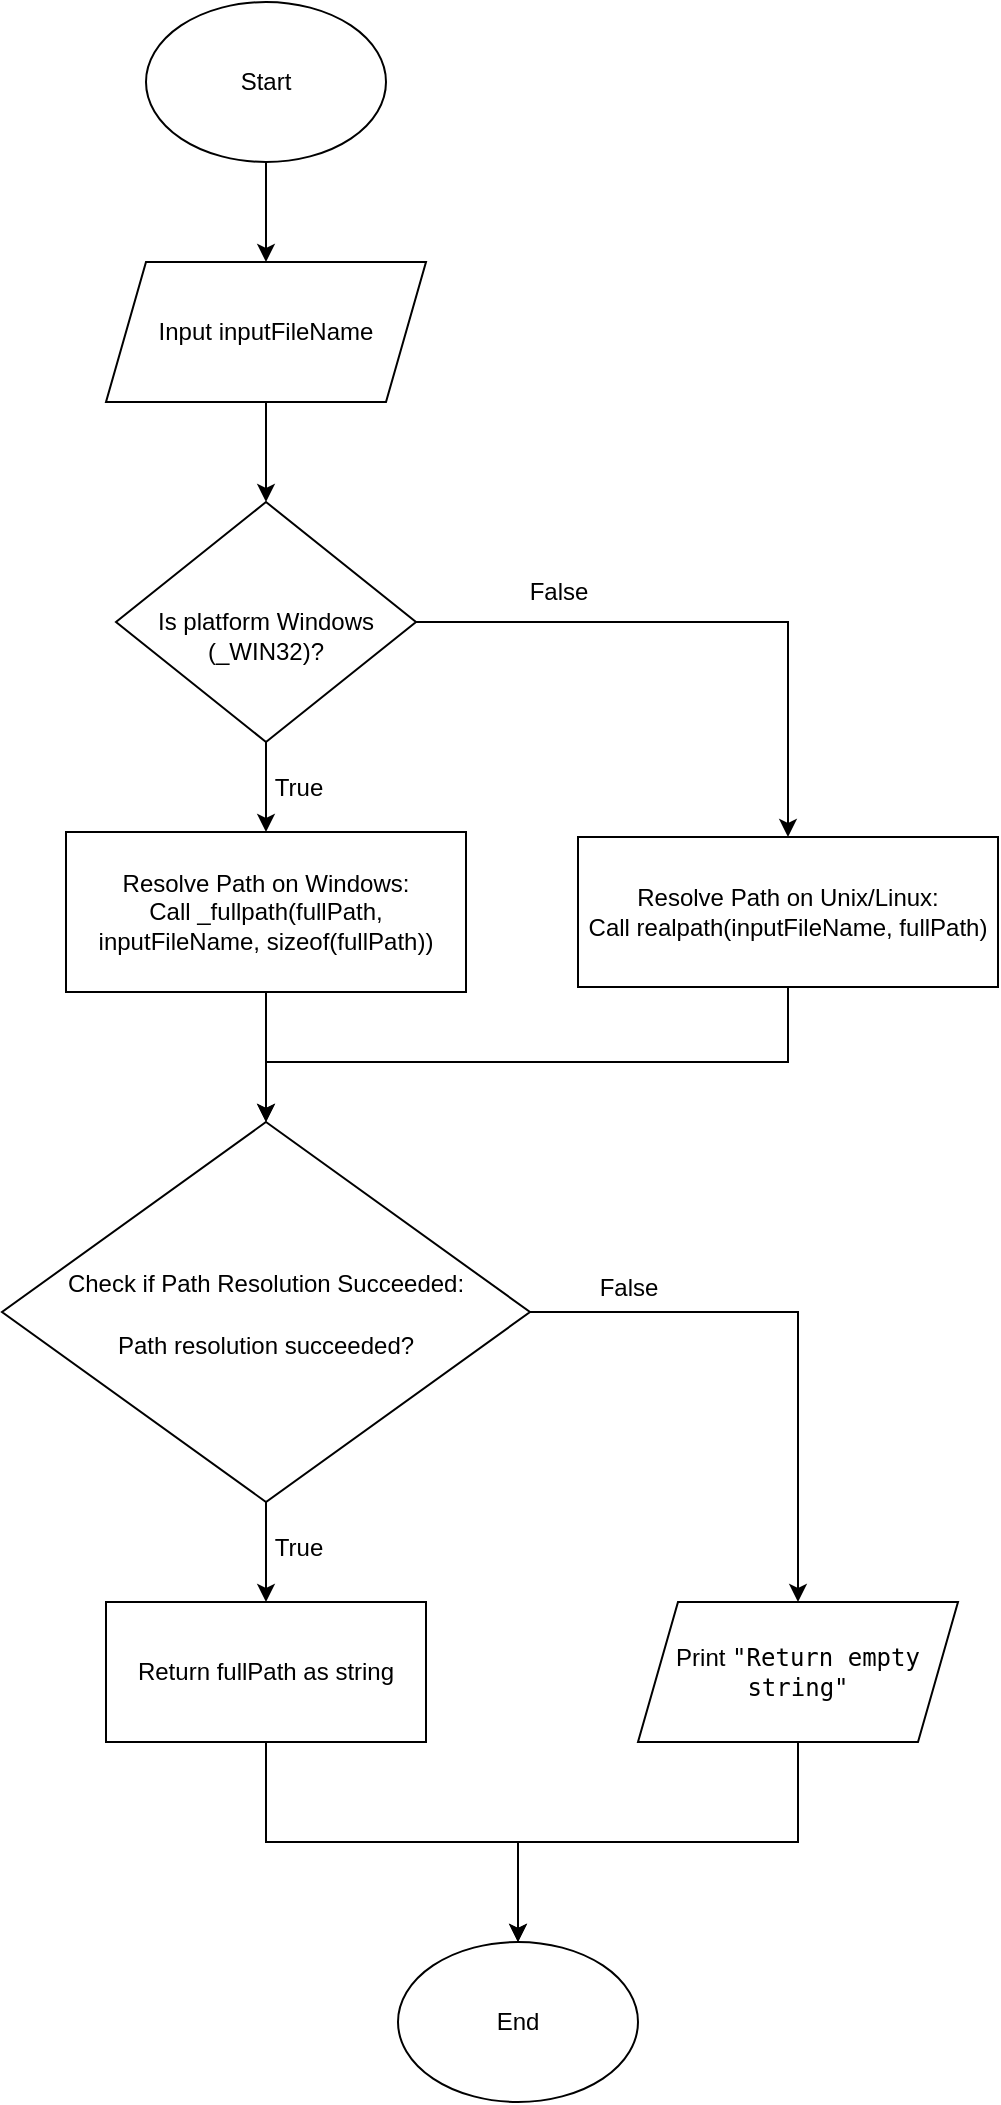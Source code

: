 <mxfile version="26.0.8">
  <diagram name="Page-1" id="ohotMGofzef_-I2rl1DA">
    <mxGraphModel grid="1" page="1" gridSize="10" guides="1" tooltips="1" connect="1" arrows="1" fold="1" pageScale="1" pageWidth="827" pageHeight="1169" math="0" shadow="0">
      <root>
        <mxCell id="0" />
        <mxCell id="1" parent="0" />
        <mxCell id="vHl_OOQ3XefbRbrMmUwf-3" style="edgeStyle=orthogonalEdgeStyle;rounded=0;orthogonalLoop=1;jettySize=auto;html=1;exitX=0.5;exitY=1;exitDx=0;exitDy=0;entryX=0.5;entryY=0;entryDx=0;entryDy=0;" edge="1" parent="1" source="vHl_OOQ3XefbRbrMmUwf-1" target="vHl_OOQ3XefbRbrMmUwf-2">
          <mxGeometry relative="1" as="geometry" />
        </mxCell>
        <mxCell id="vHl_OOQ3XefbRbrMmUwf-1" value="Start" style="ellipse;whiteSpace=wrap;html=1;" vertex="1" parent="1">
          <mxGeometry x="354" y="90" width="120" height="80" as="geometry" />
        </mxCell>
        <mxCell id="vHl_OOQ3XefbRbrMmUwf-5" style="edgeStyle=orthogonalEdgeStyle;rounded=0;orthogonalLoop=1;jettySize=auto;html=1;entryX=0.5;entryY=0;entryDx=0;entryDy=0;" edge="1" parent="1" source="vHl_OOQ3XefbRbrMmUwf-2" target="vHl_OOQ3XefbRbrMmUwf-4">
          <mxGeometry relative="1" as="geometry" />
        </mxCell>
        <mxCell id="vHl_OOQ3XefbRbrMmUwf-2" value="Input inputFileName" style="shape=parallelogram;perimeter=parallelogramPerimeter;whiteSpace=wrap;html=1;fixedSize=1;" vertex="1" parent="1">
          <mxGeometry x="334" y="220" width="160" height="70" as="geometry" />
        </mxCell>
        <mxCell id="vHl_OOQ3XefbRbrMmUwf-7" style="edgeStyle=orthogonalEdgeStyle;rounded=0;orthogonalLoop=1;jettySize=auto;html=1;exitX=0.5;exitY=1;exitDx=0;exitDy=0;entryX=0.5;entryY=0;entryDx=0;entryDy=0;" edge="1" parent="1" source="vHl_OOQ3XefbRbrMmUwf-4" target="vHl_OOQ3XefbRbrMmUwf-6">
          <mxGeometry relative="1" as="geometry" />
        </mxCell>
        <mxCell id="vHl_OOQ3XefbRbrMmUwf-9" style="edgeStyle=orthogonalEdgeStyle;rounded=0;orthogonalLoop=1;jettySize=auto;html=1;exitX=1;exitY=0.5;exitDx=0;exitDy=0;entryX=0.5;entryY=0;entryDx=0;entryDy=0;" edge="1" parent="1" source="vHl_OOQ3XefbRbrMmUwf-4" target="vHl_OOQ3XefbRbrMmUwf-8">
          <mxGeometry relative="1" as="geometry" />
        </mxCell>
        <mxCell id="vHl_OOQ3XefbRbrMmUwf-4" value="&lt;br&gt;&lt;br&gt;&lt;div&gt;Is platform Windows (_WIN32)?&lt;br&gt;&lt;br&gt;&lt;/div&gt;" style="rhombus;whiteSpace=wrap;html=1;" vertex="1" parent="1">
          <mxGeometry x="339" y="340" width="150" height="120" as="geometry" />
        </mxCell>
        <mxCell id="vHl_OOQ3XefbRbrMmUwf-13" style="edgeStyle=orthogonalEdgeStyle;rounded=0;orthogonalLoop=1;jettySize=auto;html=1;entryX=0.5;entryY=0;entryDx=0;entryDy=0;" edge="1" parent="1" source="vHl_OOQ3XefbRbrMmUwf-6" target="vHl_OOQ3XefbRbrMmUwf-14">
          <mxGeometry relative="1" as="geometry">
            <mxPoint x="414" y="630" as="targetPoint" />
          </mxGeometry>
        </mxCell>
        <mxCell id="vHl_OOQ3XefbRbrMmUwf-6" value="Resolve Path on Windows:&lt;div&gt;Call _fullpath(fullPath, inputFileName, sizeof(fullPath))&lt;/div&gt;" style="rounded=0;whiteSpace=wrap;html=1;" vertex="1" parent="1">
          <mxGeometry x="314" y="505" width="200" height="80" as="geometry" />
        </mxCell>
        <mxCell id="vHl_OOQ3XefbRbrMmUwf-24" style="edgeStyle=orthogonalEdgeStyle;rounded=0;orthogonalLoop=1;jettySize=auto;html=1;entryX=0.5;entryY=0;entryDx=0;entryDy=0;" edge="1" parent="1" source="vHl_OOQ3XefbRbrMmUwf-8" target="vHl_OOQ3XefbRbrMmUwf-14">
          <mxGeometry relative="1" as="geometry">
            <Array as="points">
              <mxPoint x="675" y="620" />
              <mxPoint x="414" y="620" />
            </Array>
          </mxGeometry>
        </mxCell>
        <mxCell id="vHl_OOQ3XefbRbrMmUwf-8" value="Resolve Path on Unix/Linux:&lt;div&gt;Call realpath(inputFileName, fullPath)&lt;/div&gt;" style="rounded=0;whiteSpace=wrap;html=1;" vertex="1" parent="1">
          <mxGeometry x="570" y="507.5" width="210" height="75" as="geometry" />
        </mxCell>
        <mxCell id="vHl_OOQ3XefbRbrMmUwf-10" value="True" style="text;html=1;align=center;verticalAlign=middle;resizable=0;points=[];autosize=1;strokeColor=none;fillColor=none;" vertex="1" parent="1">
          <mxGeometry x="405" y="468" width="50" height="30" as="geometry" />
        </mxCell>
        <mxCell id="vHl_OOQ3XefbRbrMmUwf-11" value="False" style="text;html=1;align=center;verticalAlign=middle;resizable=0;points=[];autosize=1;strokeColor=none;fillColor=none;" vertex="1" parent="1">
          <mxGeometry x="535" y="370" width="50" height="30" as="geometry" />
        </mxCell>
        <mxCell id="vHl_OOQ3XefbRbrMmUwf-16" style="edgeStyle=orthogonalEdgeStyle;rounded=0;orthogonalLoop=1;jettySize=auto;html=1;exitX=0.5;exitY=1;exitDx=0;exitDy=0;entryX=0.5;entryY=0;entryDx=0;entryDy=0;" edge="1" parent="1" source="vHl_OOQ3XefbRbrMmUwf-14" target="vHl_OOQ3XefbRbrMmUwf-15">
          <mxGeometry relative="1" as="geometry" />
        </mxCell>
        <mxCell id="vHl_OOQ3XefbRbrMmUwf-18" style="edgeStyle=orthogonalEdgeStyle;rounded=0;orthogonalLoop=1;jettySize=auto;html=1;exitX=1;exitY=0.5;exitDx=0;exitDy=0;entryX=0.5;entryY=0;entryDx=0;entryDy=0;" edge="1" parent="1" source="vHl_OOQ3XefbRbrMmUwf-14" target="vHl_OOQ3XefbRbrMmUwf-17">
          <mxGeometry relative="1" as="geometry" />
        </mxCell>
        <mxCell id="vHl_OOQ3XefbRbrMmUwf-14" value="&lt;h3&gt;&lt;span style=&quot;font-weight: normal;&quot;&gt;&lt;font style=&quot;font-size: 12px;&quot;&gt;Check if Path Resolution Succeeded:&lt;/font&gt;&lt;/span&gt;&lt;/h3&gt;&lt;h3&gt;&lt;span style=&quot;background-color: transparent; color: light-dark(rgb(0, 0, 0), rgb(255, 255, 255)); font-size: 12px; font-weight: normal;&quot;&gt;Path resolution succeeded?&lt;/span&gt;&lt;/h3&gt;" style="rhombus;whiteSpace=wrap;html=1;" vertex="1" parent="1">
          <mxGeometry x="282" y="650" width="264" height="190" as="geometry" />
        </mxCell>
        <mxCell id="vHl_OOQ3XefbRbrMmUwf-22" style="edgeStyle=orthogonalEdgeStyle;rounded=0;orthogonalLoop=1;jettySize=auto;html=1;" edge="1" parent="1" source="vHl_OOQ3XefbRbrMmUwf-15" target="vHl_OOQ3XefbRbrMmUwf-21">
          <mxGeometry relative="1" as="geometry" />
        </mxCell>
        <mxCell id="vHl_OOQ3XefbRbrMmUwf-15" value="Return fullPath as string" style="rounded=0;whiteSpace=wrap;html=1;" vertex="1" parent="1">
          <mxGeometry x="334" y="890" width="160" height="70" as="geometry" />
        </mxCell>
        <mxCell id="vHl_OOQ3XefbRbrMmUwf-23" style="edgeStyle=orthogonalEdgeStyle;rounded=0;orthogonalLoop=1;jettySize=auto;html=1;entryX=0.5;entryY=0;entryDx=0;entryDy=0;" edge="1" parent="1" source="vHl_OOQ3XefbRbrMmUwf-17" target="vHl_OOQ3XefbRbrMmUwf-21">
          <mxGeometry relative="1" as="geometry" />
        </mxCell>
        <mxCell id="vHl_OOQ3XefbRbrMmUwf-17" value="Print &lt;code&gt;&quot;Return empty string&quot;&lt;/code&gt;" style="shape=parallelogram;perimeter=parallelogramPerimeter;whiteSpace=wrap;html=1;fixedSize=1;" vertex="1" parent="1">
          <mxGeometry x="600" y="890" width="160" height="70" as="geometry" />
        </mxCell>
        <mxCell id="vHl_OOQ3XefbRbrMmUwf-19" value="False" style="text;html=1;align=center;verticalAlign=middle;resizable=0;points=[];autosize=1;strokeColor=none;fillColor=none;" vertex="1" parent="1">
          <mxGeometry x="570" y="718" width="50" height="30" as="geometry" />
        </mxCell>
        <mxCell id="vHl_OOQ3XefbRbrMmUwf-20" value="True" style="text;html=1;align=center;verticalAlign=middle;resizable=0;points=[];autosize=1;strokeColor=none;fillColor=none;" vertex="1" parent="1">
          <mxGeometry x="405" y="848" width="50" height="30" as="geometry" />
        </mxCell>
        <mxCell id="vHl_OOQ3XefbRbrMmUwf-21" value="End" style="ellipse;whiteSpace=wrap;html=1;" vertex="1" parent="1">
          <mxGeometry x="480" y="1060" width="120" height="80" as="geometry" />
        </mxCell>
      </root>
    </mxGraphModel>
  </diagram>
</mxfile>
